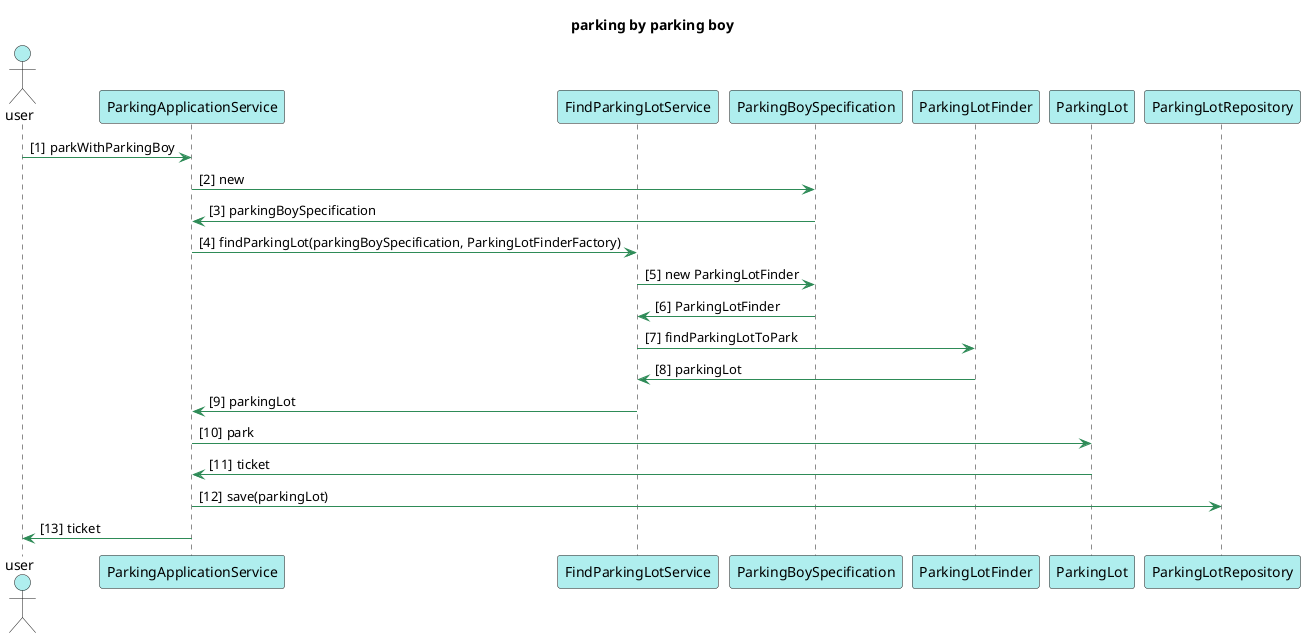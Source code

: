 @startuml parking context
skinparam Shadowing false
skinparam sequence {
    ActorBackgroundColor PaleTurquoise
    ArrowColor SeaGreen
    LifeLineBackgroundColor PaleTurquoise
    ParticipantBackgroundColor PaleTurquoise
}

title parking by parking boy

autonumber "[0]"
actor user
participant ParkingApplicationService
participant FindParkingLotService
participant ParkingBoySpecification
participant ParkingLotFinder
participant ParkingLot
participant ParkingLotRepository

user -> ParkingApplicationService :parkWithParkingBoy
ParkingApplicationService -> ParkingBoySpecification :new
ParkingApplicationService <- ParkingBoySpecification :parkingBoySpecification
ParkingApplicationService -> FindParkingLotService :findParkingLot(parkingBoySpecification, ParkingLotFinderFactory)
FindParkingLotService -> ParkingBoySpecification :new ParkingLotFinder
ParkingBoySpecification -> FindParkingLotService :ParkingLotFinder
FindParkingLotService -> ParkingLotFinder :findParkingLotToPark
FindParkingLotService <- ParkingLotFinder :parkingLot
ParkingApplicationService <- FindParkingLotService :parkingLot
ParkingApplicationService -> ParkingLot :park
ParkingApplicationService <-  ParkingLot :ticket
ParkingApplicationService -> ParkingLotRepository :save(parkingLot)
user <- ParkingApplicationService :ticket

@enduml
